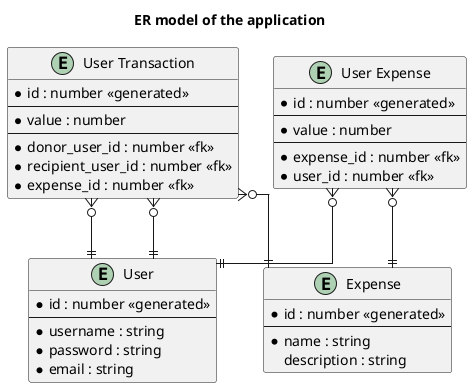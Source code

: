 @startuml er_model
title ER model of the application
' avoid problems with angled crows feet
skinparam linetype ortho

entity "User" as user {
  * id : number <<generated>>
  ---
  * username : string
  * password : string
  * email : string
}

entity "Expense" as exp {
  * id : number <<generated>>
  ---
  * name : string
  description : string
}

entity "User Expense" as uexp {
  * id : number <<generated>>
  ---
  * value : number
  ---
  * expense_id : number <<fk>>
  * user_id : number <<fk>>
}

entity "User Transaction" as utran {
  * id : number <<generated>>
  ---
  * value : number
  ---
  * donor_user_id : number <<fk>>
  * recipient_user_id : number <<fk>>
  * expense_id : number <<fk>>
}

uexp }o--|| user
uexp }o--|| exp
utran }o--|| exp
utran }o--|| user
utran }o--|| user
@enduml